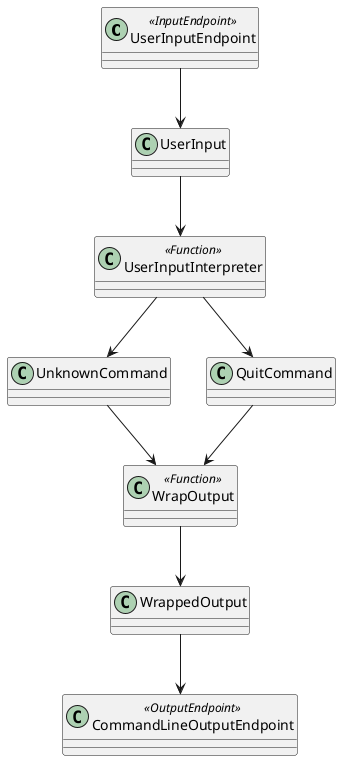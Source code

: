 @startuml
class UserInputEndpoint <<InputEndpoint>>
class UserInputInterpreter <<Function>>
class WrapOutput <<Function>>
class CommandLineOutputEndpoint <<OutputEndpoint>>

UserInputEndpoint --> UserInput
UserInput --> UserInputInterpreter
UserInputInterpreter --> UnknownCommand
UnknownCommand --> WrapOutput
UserInputInterpreter --> QuitCommand
QuitCommand --> WrapOutput
WrapOutput --> WrappedOutput
WrappedOutput --> CommandLineOutputEndpoint
@enduml